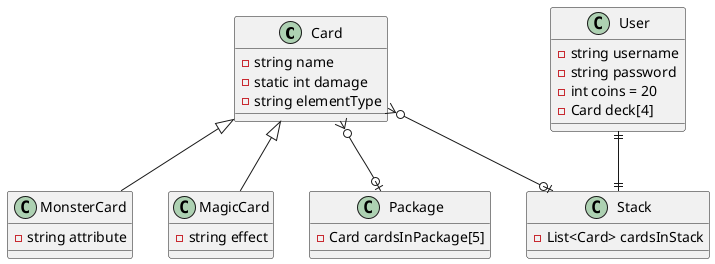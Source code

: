@startuml
'https://plantuml.com/class-diagram

abstract class Card
class MonsterCard
class MagicCard
class User
class Stack
class Package

Card <|-- MonsterCard
Card <|-- MagicCard

User ||--|| Stack
Card }o--o| Stack
Card }o--o| Package

class Card{
    -string name
    -static int damage
    -string elementType
}
class MonsterCard{
    -string attribute
}
class MagicCard{
    -string effect
}
class User{
    -string username
    -string password
    -int coins = 20
    -Card deck[4]
}
class Stack{
    -List<Card> cardsInStack
}
class Package{
    -Card cardsInPackage[5]
}
@enduml